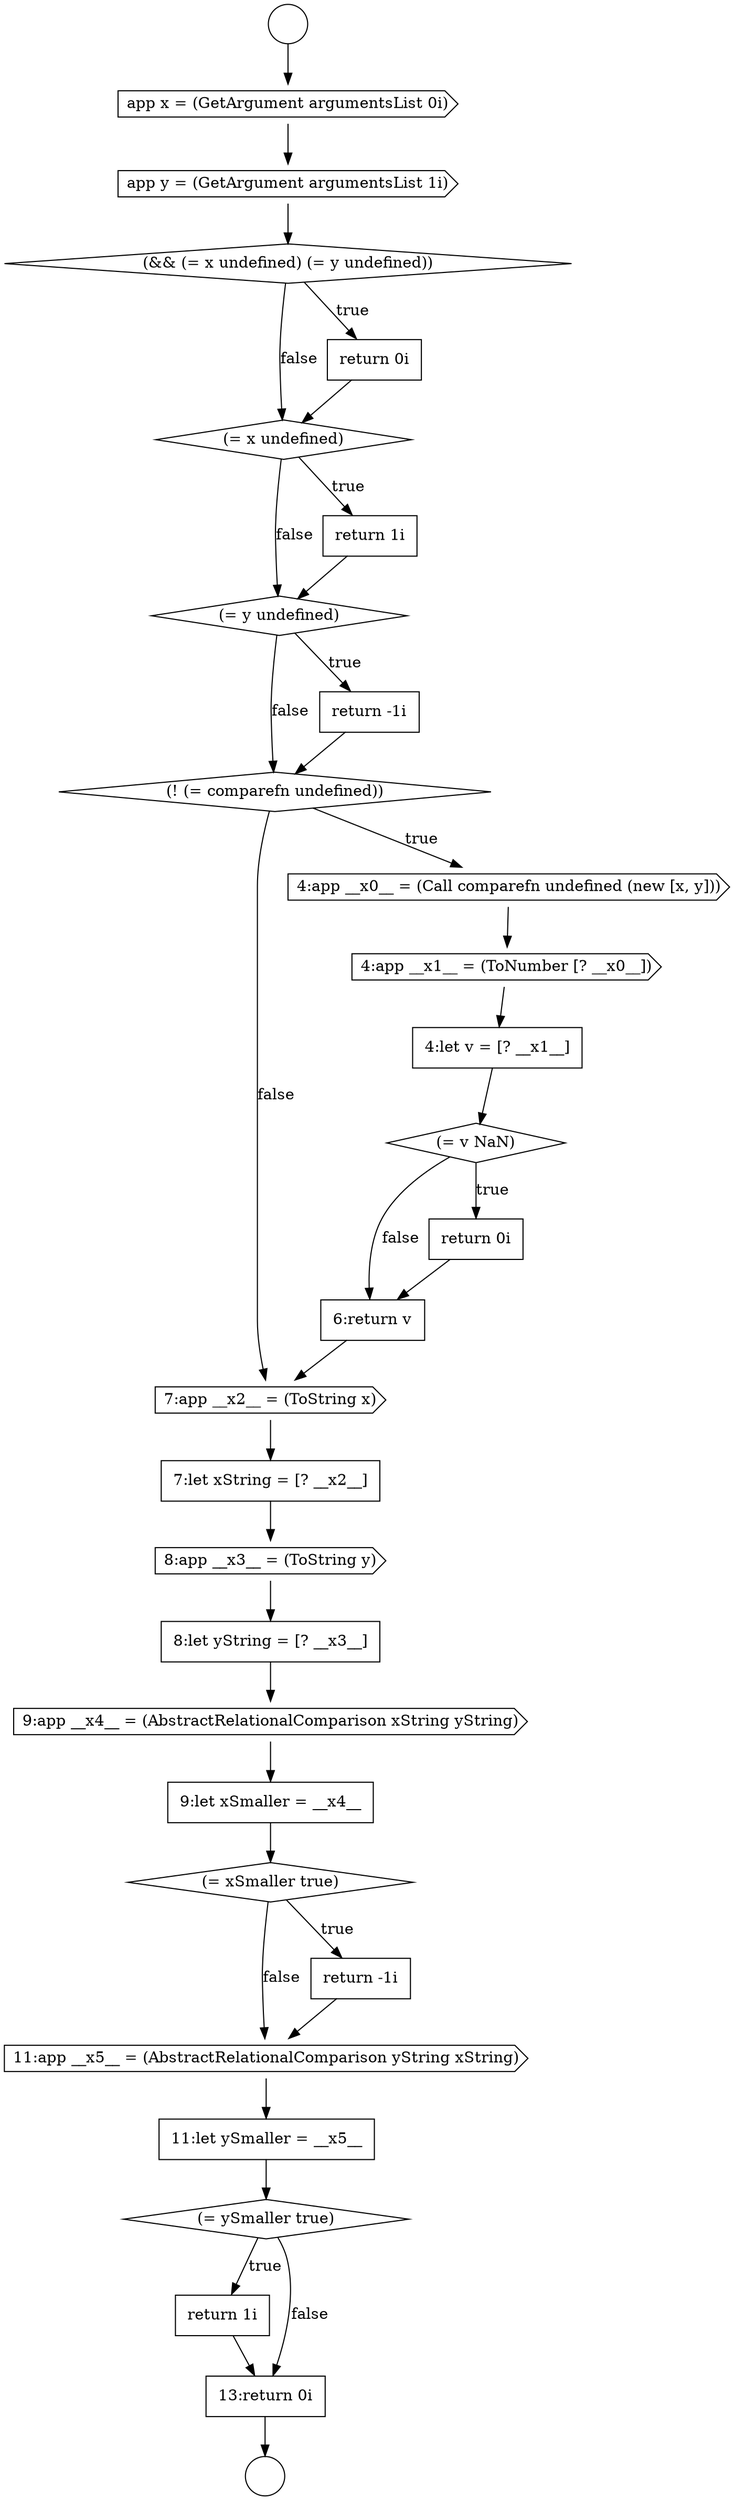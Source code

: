 digraph {
  node14538 [shape=cds, label=<<font color="black">7:app __x2__ = (ToString x)</font>> color="black" fillcolor="white" style=filled]
  node14527 [shape=diamond, label=<<font color="black">(= x undefined)</font>> color="black" fillcolor="white" style=filled]
  node14537 [shape=none, margin=0, label=<<font color="black">
    <table border="0" cellborder="1" cellspacing="0" cellpadding="10">
      <tr><td align="left">6:return v</td></tr>
    </table>
  </font>> color="black" fillcolor="white" style=filled]
  node14524 [shape=cds, label=<<font color="black">app y = (GetArgument argumentsList 1i)</font>> color="black" fillcolor="white" style=filled]
  node14541 [shape=none, margin=0, label=<<font color="black">
    <table border="0" cellborder="1" cellspacing="0" cellpadding="10">
      <tr><td align="left">8:let yString = [? __x3__]</td></tr>
    </table>
  </font>> color="black" fillcolor="white" style=filled]
  node14529 [shape=diamond, label=<<font color="black">(= y undefined)</font>> color="black" fillcolor="white" style=filled]
  node14526 [shape=none, margin=0, label=<<font color="black">
    <table border="0" cellborder="1" cellspacing="0" cellpadding="10">
      <tr><td align="left">return 0i</td></tr>
    </table>
  </font>> color="black" fillcolor="white" style=filled]
  node14548 [shape=diamond, label=<<font color="black">(= ySmaller true)</font>> color="black" fillcolor="white" style=filled]
  node14534 [shape=none, margin=0, label=<<font color="black">
    <table border="0" cellborder="1" cellspacing="0" cellpadding="10">
      <tr><td align="left">4:let v = [? __x1__]</td></tr>
    </table>
  </font>> color="black" fillcolor="white" style=filled]
  node14549 [shape=none, margin=0, label=<<font color="black">
    <table border="0" cellborder="1" cellspacing="0" cellpadding="10">
      <tr><td align="left">return 1i</td></tr>
    </table>
  </font>> color="black" fillcolor="white" style=filled]
  node14540 [shape=cds, label=<<font color="black">8:app __x3__ = (ToString y)</font>> color="black" fillcolor="white" style=filled]
  node14525 [shape=diamond, label=<<font color="black">(&amp;&amp; (= x undefined) (= y undefined))</font>> color="black" fillcolor="white" style=filled]
  node14543 [shape=none, margin=0, label=<<font color="black">
    <table border="0" cellborder="1" cellspacing="0" cellpadding="10">
      <tr><td align="left">9:let xSmaller = __x4__</td></tr>
    </table>
  </font>> color="black" fillcolor="white" style=filled]
  node14536 [shape=none, margin=0, label=<<font color="black">
    <table border="0" cellborder="1" cellspacing="0" cellpadding="10">
      <tr><td align="left">return 0i</td></tr>
    </table>
  </font>> color="black" fillcolor="white" style=filled]
  node14546 [shape=cds, label=<<font color="black">11:app __x5__ = (AbstractRelationalComparison yString xString)</font>> color="black" fillcolor="white" style=filled]
  node14528 [shape=none, margin=0, label=<<font color="black">
    <table border="0" cellborder="1" cellspacing="0" cellpadding="10">
      <tr><td align="left">return 1i</td></tr>
    </table>
  </font>> color="black" fillcolor="white" style=filled]
  node14531 [shape=diamond, label=<<font color="black">(! (= comparefn undefined))</font>> color="black" fillcolor="white" style=filled]
  node14521 [shape=circle label=" " color="black" fillcolor="white" style=filled]
  node14542 [shape=cds, label=<<font color="black">9:app __x4__ = (AbstractRelationalComparison xString yString)</font>> color="black" fillcolor="white" style=filled]
  node14533 [shape=cds, label=<<font color="black">4:app __x1__ = (ToNumber [? __x0__])</font>> color="black" fillcolor="white" style=filled]
  node14532 [shape=cds, label=<<font color="black">4:app __x0__ = (Call comparefn undefined (new [x, y]))</font>> color="black" fillcolor="white" style=filled]
  node14547 [shape=none, margin=0, label=<<font color="black">
    <table border="0" cellborder="1" cellspacing="0" cellpadding="10">
      <tr><td align="left">11:let ySmaller = __x5__</td></tr>
    </table>
  </font>> color="black" fillcolor="white" style=filled]
  node14523 [shape=cds, label=<<font color="black">app x = (GetArgument argumentsList 0i)</font>> color="black" fillcolor="white" style=filled]
  node14544 [shape=diamond, label=<<font color="black">(= xSmaller true)</font>> color="black" fillcolor="white" style=filled]
  node14535 [shape=diamond, label=<<font color="black">(= v NaN)</font>> color="black" fillcolor="white" style=filled]
  node14530 [shape=none, margin=0, label=<<font color="black">
    <table border="0" cellborder="1" cellspacing="0" cellpadding="10">
      <tr><td align="left">return -1i</td></tr>
    </table>
  </font>> color="black" fillcolor="white" style=filled]
  node14550 [shape=none, margin=0, label=<<font color="black">
    <table border="0" cellborder="1" cellspacing="0" cellpadding="10">
      <tr><td align="left">13:return 0i</td></tr>
    </table>
  </font>> color="black" fillcolor="white" style=filled]
  node14545 [shape=none, margin=0, label=<<font color="black">
    <table border="0" cellborder="1" cellspacing="0" cellpadding="10">
      <tr><td align="left">return -1i</td></tr>
    </table>
  </font>> color="black" fillcolor="white" style=filled]
  node14522 [shape=circle label=" " color="black" fillcolor="white" style=filled]
  node14539 [shape=none, margin=0, label=<<font color="black">
    <table border="0" cellborder="1" cellspacing="0" cellpadding="10">
      <tr><td align="left">7:let xString = [? __x2__]</td></tr>
    </table>
  </font>> color="black" fillcolor="white" style=filled]
  node14546 -> node14547 [ color="black"]
  node14525 -> node14526 [label=<<font color="black">true</font>> color="black"]
  node14525 -> node14527 [label=<<font color="black">false</font>> color="black"]
  node14550 -> node14522 [ color="black"]
  node14547 -> node14548 [ color="black"]
  node14531 -> node14532 [label=<<font color="black">true</font>> color="black"]
  node14531 -> node14538 [label=<<font color="black">false</font>> color="black"]
  node14534 -> node14535 [ color="black"]
  node14524 -> node14525 [ color="black"]
  node14538 -> node14539 [ color="black"]
  node14549 -> node14550 [ color="black"]
  node14535 -> node14536 [label=<<font color="black">true</font>> color="black"]
  node14535 -> node14537 [label=<<font color="black">false</font>> color="black"]
  node14544 -> node14545 [label=<<font color="black">true</font>> color="black"]
  node14544 -> node14546 [label=<<font color="black">false</font>> color="black"]
  node14521 -> node14523 [ color="black"]
  node14523 -> node14524 [ color="black"]
  node14548 -> node14549 [label=<<font color="black">true</font>> color="black"]
  node14548 -> node14550 [label=<<font color="black">false</font>> color="black"]
  node14526 -> node14527 [ color="black"]
  node14539 -> node14540 [ color="black"]
  node14536 -> node14537 [ color="black"]
  node14528 -> node14529 [ color="black"]
  node14530 -> node14531 [ color="black"]
  node14527 -> node14528 [label=<<font color="black">true</font>> color="black"]
  node14527 -> node14529 [label=<<font color="black">false</font>> color="black"]
  node14540 -> node14541 [ color="black"]
  node14537 -> node14538 [ color="black"]
  node14532 -> node14533 [ color="black"]
  node14543 -> node14544 [ color="black"]
  node14533 -> node14534 [ color="black"]
  node14542 -> node14543 [ color="black"]
  node14529 -> node14530 [label=<<font color="black">true</font>> color="black"]
  node14529 -> node14531 [label=<<font color="black">false</font>> color="black"]
  node14545 -> node14546 [ color="black"]
  node14541 -> node14542 [ color="black"]
}
